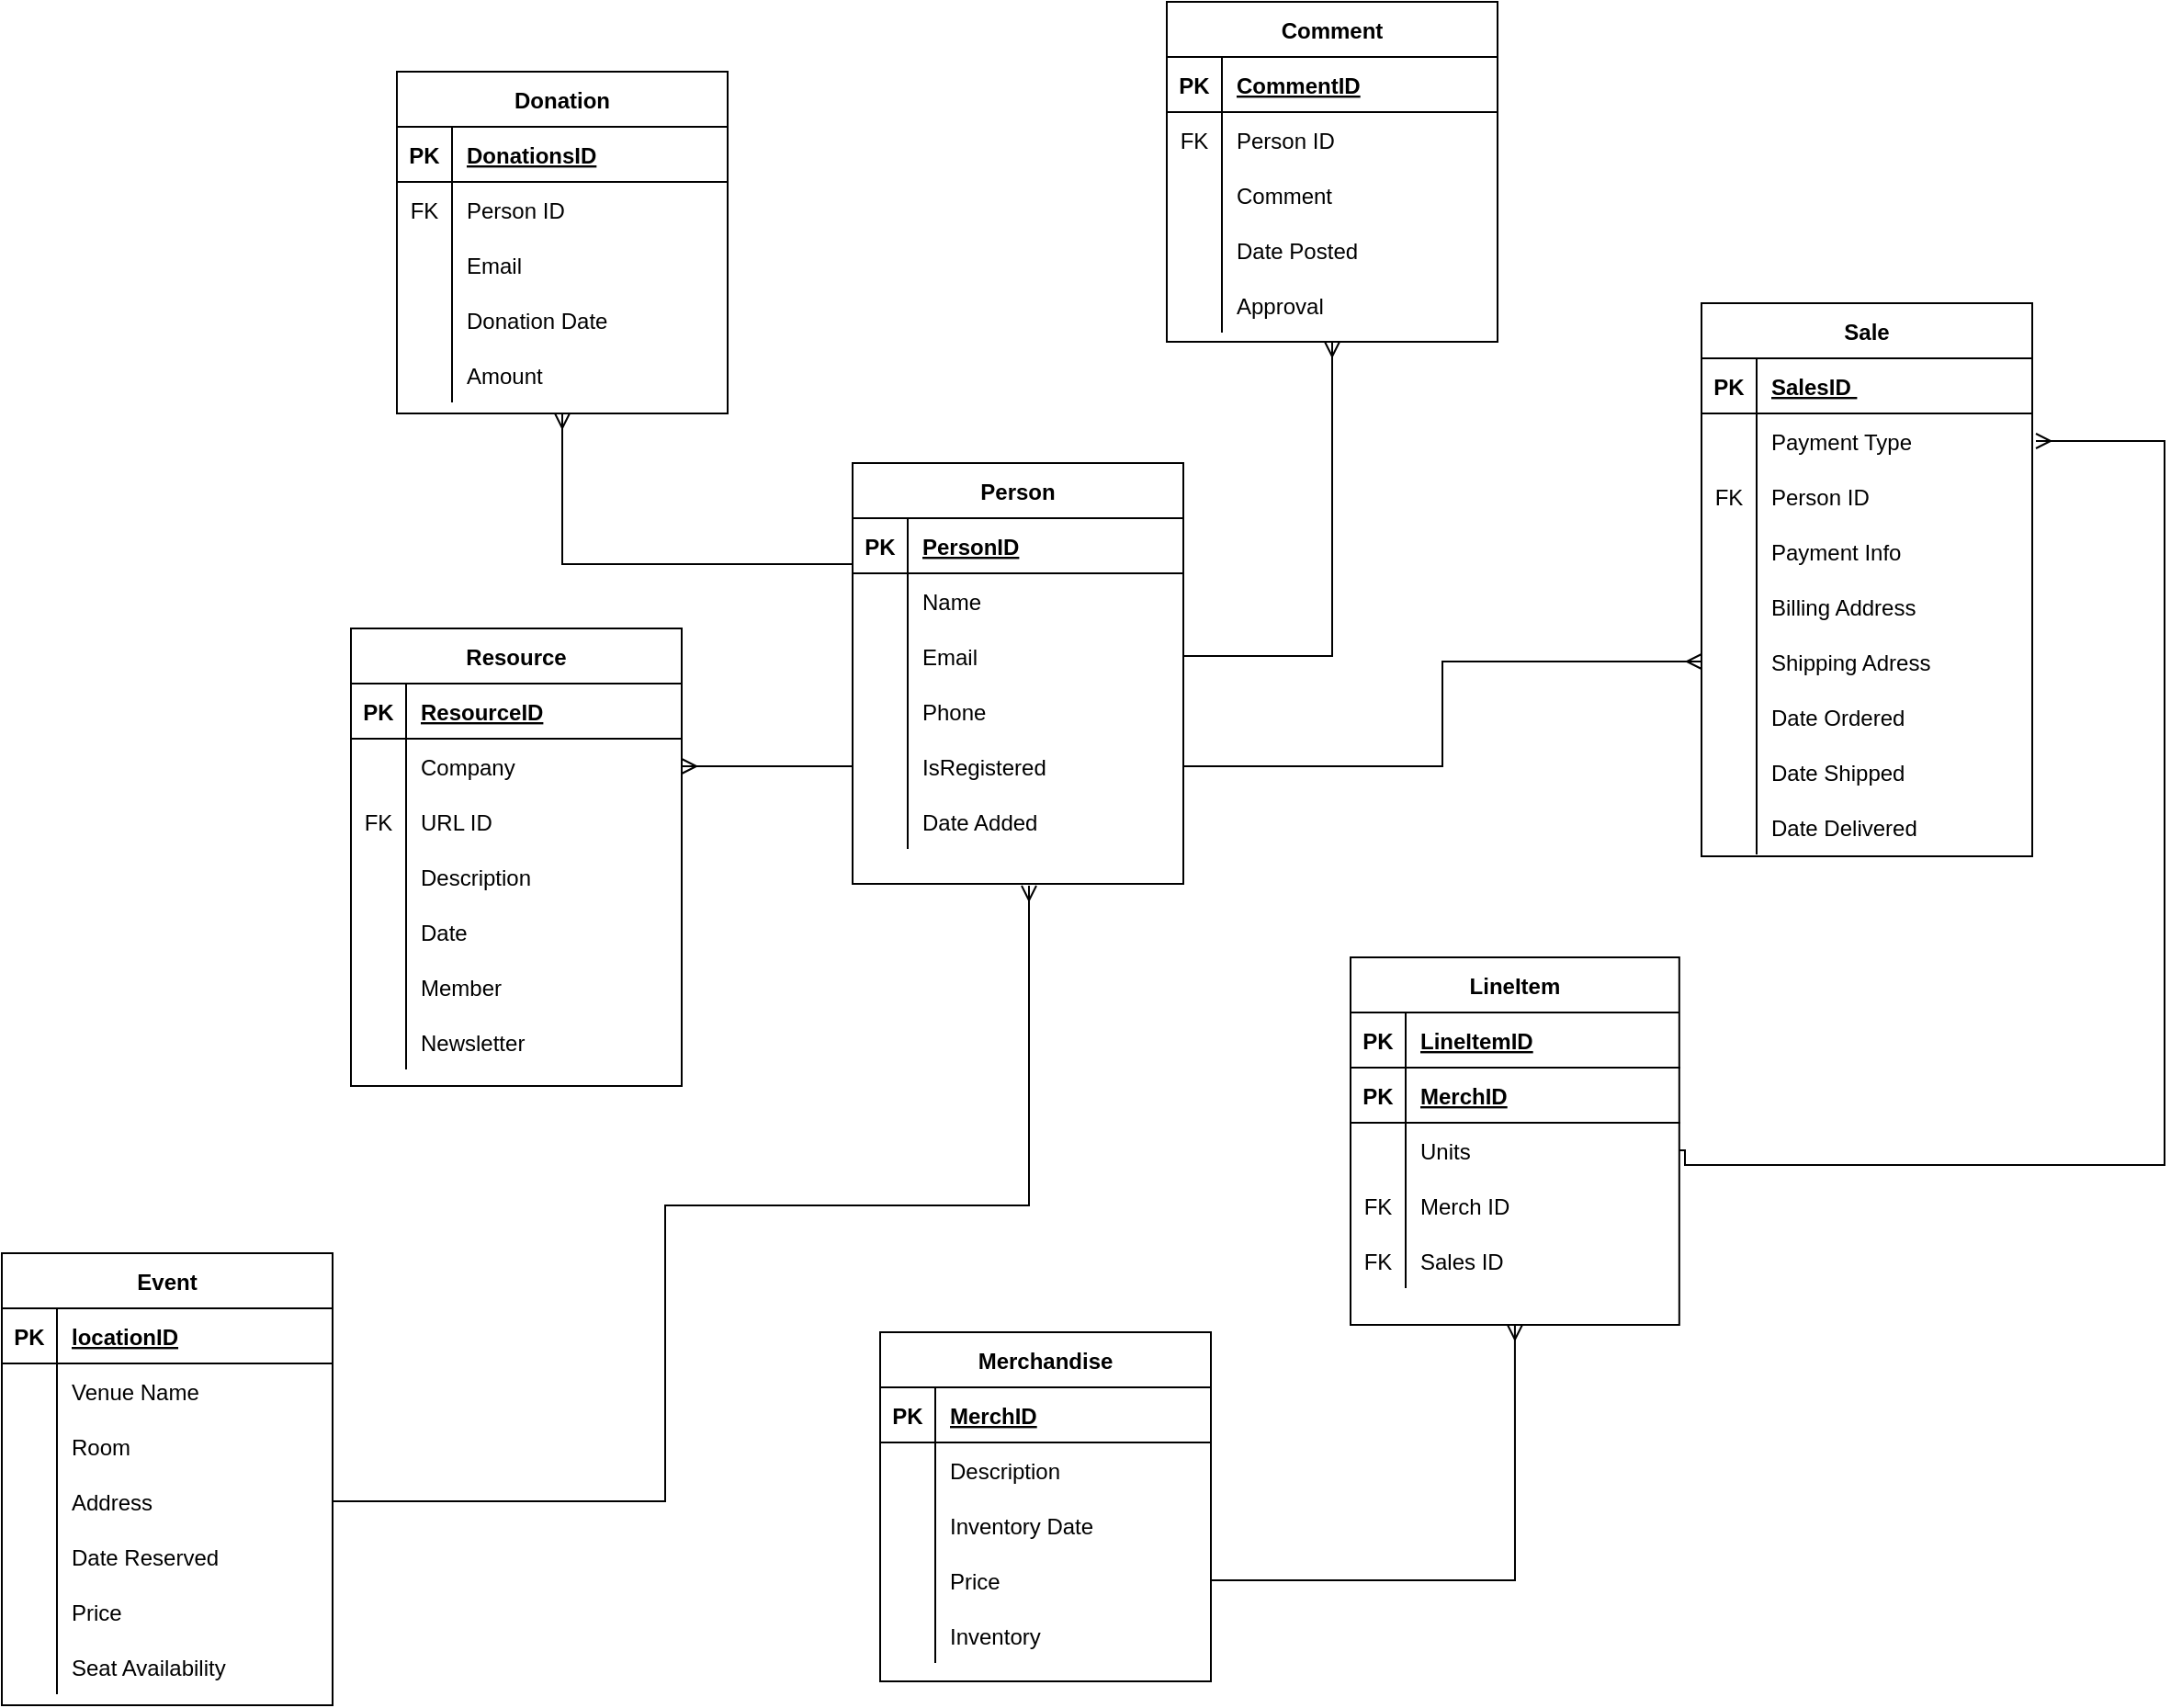 <mxfile version="16.6.4" type="github">
  <diagram id="MlOlY-KOnbfKQ18r0qZl" name="Page-1">
    <mxGraphModel dx="1310" dy="895" grid="0" gridSize="10" guides="1" tooltips="1" connect="1" arrows="1" fold="1" page="1" pageScale="1" pageWidth="1800" pageHeight="1200" math="0" shadow="0">
      <root>
        <mxCell id="0" />
        <mxCell id="1" parent="0" />
        <mxCell id="PDhFYu_shu-uSqJBJLcV-22" value="Sale" style="shape=table;startSize=30;container=1;collapsible=1;childLayout=tableLayout;fixedRows=1;rowLines=0;fontStyle=1;align=center;resizeLast=1;strokeWidth=1;" parent="1" vertex="1">
          <mxGeometry x="1280" y="311" width="180" height="301" as="geometry" />
        </mxCell>
        <mxCell id="PDhFYu_shu-uSqJBJLcV-23" value="" style="shape=tableRow;horizontal=0;startSize=0;swimlaneHead=0;swimlaneBody=0;fillColor=none;collapsible=0;dropTarget=0;points=[[0,0.5],[1,0.5]];portConstraint=eastwest;top=0;left=0;right=0;bottom=1;strokeWidth=1;" parent="PDhFYu_shu-uSqJBJLcV-22" vertex="1">
          <mxGeometry y="30" width="180" height="30" as="geometry" />
        </mxCell>
        <mxCell id="PDhFYu_shu-uSqJBJLcV-24" value="PK" style="shape=partialRectangle;connectable=0;fillColor=none;top=0;left=0;bottom=0;right=0;fontStyle=1;overflow=hidden;strokeWidth=1;" parent="PDhFYu_shu-uSqJBJLcV-23" vertex="1">
          <mxGeometry width="30" height="30" as="geometry">
            <mxRectangle width="30" height="30" as="alternateBounds" />
          </mxGeometry>
        </mxCell>
        <mxCell id="PDhFYu_shu-uSqJBJLcV-25" value="SalesID " style="shape=partialRectangle;connectable=0;fillColor=none;top=0;left=0;bottom=0;right=0;align=left;spacingLeft=6;fontStyle=5;overflow=hidden;strokeWidth=1;" parent="PDhFYu_shu-uSqJBJLcV-23" vertex="1">
          <mxGeometry x="30" width="150" height="30" as="geometry">
            <mxRectangle width="150" height="30" as="alternateBounds" />
          </mxGeometry>
        </mxCell>
        <mxCell id="yleJntPcmp8UD5VNS-tN-13" value="" style="shape=tableRow;horizontal=0;startSize=0;swimlaneHead=0;swimlaneBody=0;fillColor=none;collapsible=0;dropTarget=0;points=[[0,0.5],[1,0.5]];portConstraint=eastwest;top=0;left=0;right=0;bottom=0;strokeWidth=1;" parent="PDhFYu_shu-uSqJBJLcV-22" vertex="1">
          <mxGeometry y="60" width="180" height="30" as="geometry" />
        </mxCell>
        <mxCell id="yleJntPcmp8UD5VNS-tN-14" value="" style="shape=partialRectangle;connectable=0;fillColor=none;top=0;left=0;bottom=0;right=0;editable=1;overflow=hidden;strokeWidth=1;" parent="yleJntPcmp8UD5VNS-tN-13" vertex="1">
          <mxGeometry width="30" height="30" as="geometry">
            <mxRectangle width="30" height="30" as="alternateBounds" />
          </mxGeometry>
        </mxCell>
        <mxCell id="yleJntPcmp8UD5VNS-tN-15" value="Payment Type" style="shape=partialRectangle;connectable=0;fillColor=none;top=0;left=0;bottom=0;right=0;align=left;spacingLeft=6;overflow=hidden;strokeWidth=1;" parent="yleJntPcmp8UD5VNS-tN-13" vertex="1">
          <mxGeometry x="30" width="150" height="30" as="geometry">
            <mxRectangle width="150" height="30" as="alternateBounds" />
          </mxGeometry>
        </mxCell>
        <mxCell id="typ1362Llrjfji9QKkC3-10" value="" style="shape=tableRow;horizontal=0;startSize=0;swimlaneHead=0;swimlaneBody=0;fillColor=none;collapsible=0;dropTarget=0;points=[[0,0.5],[1,0.5]];portConstraint=eastwest;top=0;left=0;right=0;bottom=0;" vertex="1" parent="PDhFYu_shu-uSqJBJLcV-22">
          <mxGeometry y="90" width="180" height="30" as="geometry" />
        </mxCell>
        <mxCell id="typ1362Llrjfji9QKkC3-11" value="FK" style="shape=partialRectangle;connectable=0;fillColor=none;top=0;left=0;bottom=0;right=0;editable=1;overflow=hidden;" vertex="1" parent="typ1362Llrjfji9QKkC3-10">
          <mxGeometry width="30" height="30" as="geometry">
            <mxRectangle width="30" height="30" as="alternateBounds" />
          </mxGeometry>
        </mxCell>
        <mxCell id="typ1362Llrjfji9QKkC3-12" value="Person ID" style="shape=partialRectangle;connectable=0;fillColor=none;top=0;left=0;bottom=0;right=0;align=left;spacingLeft=6;overflow=hidden;" vertex="1" parent="typ1362Llrjfji9QKkC3-10">
          <mxGeometry x="30" width="150" height="30" as="geometry">
            <mxRectangle width="150" height="30" as="alternateBounds" />
          </mxGeometry>
        </mxCell>
        <mxCell id="yleJntPcmp8UD5VNS-tN-16" value="" style="shape=tableRow;horizontal=0;startSize=0;swimlaneHead=0;swimlaneBody=0;fillColor=none;collapsible=0;dropTarget=0;points=[[0,0.5],[1,0.5]];portConstraint=eastwest;top=0;left=0;right=0;bottom=0;strokeWidth=1;" parent="PDhFYu_shu-uSqJBJLcV-22" vertex="1">
          <mxGeometry y="120" width="180" height="30" as="geometry" />
        </mxCell>
        <mxCell id="yleJntPcmp8UD5VNS-tN-17" value="" style="shape=partialRectangle;connectable=0;fillColor=none;top=0;left=0;bottom=0;right=0;editable=1;overflow=hidden;strokeWidth=1;" parent="yleJntPcmp8UD5VNS-tN-16" vertex="1">
          <mxGeometry width="30" height="30" as="geometry">
            <mxRectangle width="30" height="30" as="alternateBounds" />
          </mxGeometry>
        </mxCell>
        <mxCell id="yleJntPcmp8UD5VNS-tN-18" value="Payment Info" style="shape=partialRectangle;connectable=0;fillColor=none;top=0;left=0;bottom=0;right=0;align=left;spacingLeft=6;overflow=hidden;strokeWidth=1;" parent="yleJntPcmp8UD5VNS-tN-16" vertex="1">
          <mxGeometry x="30" width="150" height="30" as="geometry">
            <mxRectangle width="150" height="30" as="alternateBounds" />
          </mxGeometry>
        </mxCell>
        <mxCell id="ChWdvVtQl4t2uL4N0yDR-72" value="" style="shape=tableRow;horizontal=0;startSize=0;swimlaneHead=0;swimlaneBody=0;fillColor=none;collapsible=0;dropTarget=0;points=[[0,0.5],[1,0.5]];portConstraint=eastwest;top=0;left=0;right=0;bottom=0;" parent="PDhFYu_shu-uSqJBJLcV-22" vertex="1">
          <mxGeometry y="150" width="180" height="30" as="geometry" />
        </mxCell>
        <mxCell id="ChWdvVtQl4t2uL4N0yDR-73" value="" style="shape=partialRectangle;connectable=0;fillColor=none;top=0;left=0;bottom=0;right=0;editable=1;overflow=hidden;" parent="ChWdvVtQl4t2uL4N0yDR-72" vertex="1">
          <mxGeometry width="30" height="30" as="geometry">
            <mxRectangle width="30" height="30" as="alternateBounds" />
          </mxGeometry>
        </mxCell>
        <mxCell id="ChWdvVtQl4t2uL4N0yDR-74" value="Billing Address" style="shape=partialRectangle;connectable=0;fillColor=none;top=0;left=0;bottom=0;right=0;align=left;spacingLeft=6;overflow=hidden;" parent="ChWdvVtQl4t2uL4N0yDR-72" vertex="1">
          <mxGeometry x="30" width="150" height="30" as="geometry">
            <mxRectangle width="150" height="30" as="alternateBounds" />
          </mxGeometry>
        </mxCell>
        <mxCell id="ChWdvVtQl4t2uL4N0yDR-56" value="" style="shape=tableRow;horizontal=0;startSize=0;swimlaneHead=0;swimlaneBody=0;fillColor=none;collapsible=0;dropTarget=0;points=[[0,0.5],[1,0.5]];portConstraint=eastwest;top=0;left=0;right=0;bottom=0;" parent="PDhFYu_shu-uSqJBJLcV-22" vertex="1">
          <mxGeometry y="180" width="180" height="30" as="geometry" />
        </mxCell>
        <mxCell id="ChWdvVtQl4t2uL4N0yDR-57" value="" style="shape=partialRectangle;connectable=0;fillColor=none;top=0;left=0;bottom=0;right=0;editable=1;overflow=hidden;" parent="ChWdvVtQl4t2uL4N0yDR-56" vertex="1">
          <mxGeometry width="30" height="30" as="geometry">
            <mxRectangle width="30" height="30" as="alternateBounds" />
          </mxGeometry>
        </mxCell>
        <mxCell id="ChWdvVtQl4t2uL4N0yDR-58" value="Shipping Adress" style="shape=partialRectangle;connectable=0;fillColor=none;top=0;left=0;bottom=0;right=0;align=left;spacingLeft=6;overflow=hidden;" parent="ChWdvVtQl4t2uL4N0yDR-56" vertex="1">
          <mxGeometry x="30" width="150" height="30" as="geometry">
            <mxRectangle width="150" height="30" as="alternateBounds" />
          </mxGeometry>
        </mxCell>
        <mxCell id="ChWdvVtQl4t2uL4N0yDR-60" value="" style="shape=tableRow;horizontal=0;startSize=0;swimlaneHead=0;swimlaneBody=0;fillColor=none;collapsible=0;dropTarget=0;points=[[0,0.5],[1,0.5]];portConstraint=eastwest;top=0;left=0;right=0;bottom=0;" parent="PDhFYu_shu-uSqJBJLcV-22" vertex="1">
          <mxGeometry y="210" width="180" height="30" as="geometry" />
        </mxCell>
        <mxCell id="ChWdvVtQl4t2uL4N0yDR-61" value="" style="shape=partialRectangle;connectable=0;fillColor=none;top=0;left=0;bottom=0;right=0;editable=1;overflow=hidden;" parent="ChWdvVtQl4t2uL4N0yDR-60" vertex="1">
          <mxGeometry width="30" height="30" as="geometry">
            <mxRectangle width="30" height="30" as="alternateBounds" />
          </mxGeometry>
        </mxCell>
        <mxCell id="ChWdvVtQl4t2uL4N0yDR-62" value="Date Ordered" style="shape=partialRectangle;connectable=0;fillColor=none;top=0;left=0;bottom=0;right=0;align=left;spacingLeft=6;overflow=hidden;" parent="ChWdvVtQl4t2uL4N0yDR-60" vertex="1">
          <mxGeometry x="30" width="150" height="30" as="geometry">
            <mxRectangle width="150" height="30" as="alternateBounds" />
          </mxGeometry>
        </mxCell>
        <mxCell id="ChWdvVtQl4t2uL4N0yDR-64" value="" style="shape=tableRow;horizontal=0;startSize=0;swimlaneHead=0;swimlaneBody=0;fillColor=none;collapsible=0;dropTarget=0;points=[[0,0.5],[1,0.5]];portConstraint=eastwest;top=0;left=0;right=0;bottom=0;" parent="PDhFYu_shu-uSqJBJLcV-22" vertex="1">
          <mxGeometry y="240" width="180" height="30" as="geometry" />
        </mxCell>
        <mxCell id="ChWdvVtQl4t2uL4N0yDR-65" value="" style="shape=partialRectangle;connectable=0;fillColor=none;top=0;left=0;bottom=0;right=0;editable=1;overflow=hidden;" parent="ChWdvVtQl4t2uL4N0yDR-64" vertex="1">
          <mxGeometry width="30" height="30" as="geometry">
            <mxRectangle width="30" height="30" as="alternateBounds" />
          </mxGeometry>
        </mxCell>
        <mxCell id="ChWdvVtQl4t2uL4N0yDR-66" value="Date Shipped" style="shape=partialRectangle;connectable=0;fillColor=none;top=0;left=0;bottom=0;right=0;align=left;spacingLeft=6;overflow=hidden;" parent="ChWdvVtQl4t2uL4N0yDR-64" vertex="1">
          <mxGeometry x="30" width="150" height="30" as="geometry">
            <mxRectangle width="150" height="30" as="alternateBounds" />
          </mxGeometry>
        </mxCell>
        <mxCell id="ChWdvVtQl4t2uL4N0yDR-68" value="" style="shape=tableRow;horizontal=0;startSize=0;swimlaneHead=0;swimlaneBody=0;fillColor=none;collapsible=0;dropTarget=0;points=[[0,0.5],[1,0.5]];portConstraint=eastwest;top=0;left=0;right=0;bottom=0;" parent="PDhFYu_shu-uSqJBJLcV-22" vertex="1">
          <mxGeometry y="270" width="180" height="30" as="geometry" />
        </mxCell>
        <mxCell id="ChWdvVtQl4t2uL4N0yDR-69" value="" style="shape=partialRectangle;connectable=0;fillColor=none;top=0;left=0;bottom=0;right=0;editable=1;overflow=hidden;" parent="ChWdvVtQl4t2uL4N0yDR-68" vertex="1">
          <mxGeometry width="30" height="30" as="geometry">
            <mxRectangle width="30" height="30" as="alternateBounds" />
          </mxGeometry>
        </mxCell>
        <mxCell id="ChWdvVtQl4t2uL4N0yDR-70" value="Date Delivered" style="shape=partialRectangle;connectable=0;fillColor=none;top=0;left=0;bottom=0;right=0;align=left;spacingLeft=6;overflow=hidden;" parent="ChWdvVtQl4t2uL4N0yDR-68" vertex="1">
          <mxGeometry x="30" width="150" height="30" as="geometry">
            <mxRectangle width="150" height="30" as="alternateBounds" />
          </mxGeometry>
        </mxCell>
        <mxCell id="PDhFYu_shu-uSqJBJLcV-35" value="Person" style="shape=table;startSize=30;container=1;collapsible=1;childLayout=tableLayout;fixedRows=1;rowLines=0;fontStyle=1;align=center;resizeLast=1;strokeWidth=1;" parent="1" vertex="1">
          <mxGeometry x="818" y="398" width="180" height="229" as="geometry" />
        </mxCell>
        <mxCell id="PDhFYu_shu-uSqJBJLcV-36" value="" style="shape=tableRow;horizontal=0;startSize=0;swimlaneHead=0;swimlaneBody=0;fillColor=none;collapsible=0;dropTarget=0;points=[[0,0.5],[1,0.5]];portConstraint=eastwest;top=0;left=0;right=0;bottom=1;strokeWidth=1;" parent="PDhFYu_shu-uSqJBJLcV-35" vertex="1">
          <mxGeometry y="30" width="180" height="30" as="geometry" />
        </mxCell>
        <mxCell id="PDhFYu_shu-uSqJBJLcV-37" value="PK" style="shape=partialRectangle;connectable=0;fillColor=none;top=0;left=0;bottom=0;right=0;fontStyle=1;overflow=hidden;strokeWidth=1;" parent="PDhFYu_shu-uSqJBJLcV-36" vertex="1">
          <mxGeometry width="30" height="30" as="geometry">
            <mxRectangle width="30" height="30" as="alternateBounds" />
          </mxGeometry>
        </mxCell>
        <mxCell id="PDhFYu_shu-uSqJBJLcV-38" value="PersonID" style="shape=partialRectangle;connectable=0;fillColor=none;top=0;left=0;bottom=0;right=0;align=left;spacingLeft=6;fontStyle=5;overflow=hidden;strokeWidth=1;" parent="PDhFYu_shu-uSqJBJLcV-36" vertex="1">
          <mxGeometry x="30" width="150" height="30" as="geometry">
            <mxRectangle width="150" height="30" as="alternateBounds" />
          </mxGeometry>
        </mxCell>
        <mxCell id="PDhFYu_shu-uSqJBJLcV-39" value="" style="shape=tableRow;horizontal=0;startSize=0;swimlaneHead=0;swimlaneBody=0;fillColor=none;collapsible=0;dropTarget=0;points=[[0,0.5],[1,0.5]];portConstraint=eastwest;top=0;left=0;right=0;bottom=0;strokeWidth=1;" parent="PDhFYu_shu-uSqJBJLcV-35" vertex="1">
          <mxGeometry y="60" width="180" height="30" as="geometry" />
        </mxCell>
        <mxCell id="PDhFYu_shu-uSqJBJLcV-40" value="" style="shape=partialRectangle;connectable=0;fillColor=none;top=0;left=0;bottom=0;right=0;editable=1;overflow=hidden;strokeWidth=1;" parent="PDhFYu_shu-uSqJBJLcV-39" vertex="1">
          <mxGeometry width="30" height="30" as="geometry">
            <mxRectangle width="30" height="30" as="alternateBounds" />
          </mxGeometry>
        </mxCell>
        <mxCell id="PDhFYu_shu-uSqJBJLcV-41" value="Name " style="shape=partialRectangle;connectable=0;fillColor=none;top=0;left=0;bottom=0;right=0;align=left;spacingLeft=6;overflow=hidden;strokeWidth=1;" parent="PDhFYu_shu-uSqJBJLcV-39" vertex="1">
          <mxGeometry x="30" width="150" height="30" as="geometry">
            <mxRectangle width="150" height="30" as="alternateBounds" />
          </mxGeometry>
        </mxCell>
        <mxCell id="PDhFYu_shu-uSqJBJLcV-42" value="" style="shape=tableRow;horizontal=0;startSize=0;swimlaneHead=0;swimlaneBody=0;fillColor=none;collapsible=0;dropTarget=0;points=[[0,0.5],[1,0.5]];portConstraint=eastwest;top=0;left=0;right=0;bottom=0;strokeWidth=1;" parent="PDhFYu_shu-uSqJBJLcV-35" vertex="1">
          <mxGeometry y="90" width="180" height="30" as="geometry" />
        </mxCell>
        <mxCell id="PDhFYu_shu-uSqJBJLcV-43" value="" style="shape=partialRectangle;connectable=0;fillColor=none;top=0;left=0;bottom=0;right=0;editable=1;overflow=hidden;strokeWidth=1;" parent="PDhFYu_shu-uSqJBJLcV-42" vertex="1">
          <mxGeometry width="30" height="30" as="geometry">
            <mxRectangle width="30" height="30" as="alternateBounds" />
          </mxGeometry>
        </mxCell>
        <mxCell id="PDhFYu_shu-uSqJBJLcV-44" value="Email" style="shape=partialRectangle;connectable=0;fillColor=none;top=0;left=0;bottom=0;right=0;align=left;spacingLeft=6;overflow=hidden;strokeWidth=1;" parent="PDhFYu_shu-uSqJBJLcV-42" vertex="1">
          <mxGeometry x="30" width="150" height="30" as="geometry">
            <mxRectangle width="150" height="30" as="alternateBounds" />
          </mxGeometry>
        </mxCell>
        <mxCell id="PDhFYu_shu-uSqJBJLcV-45" value="" style="shape=tableRow;horizontal=0;startSize=0;swimlaneHead=0;swimlaneBody=0;fillColor=none;collapsible=0;dropTarget=0;points=[[0,0.5],[1,0.5]];portConstraint=eastwest;top=0;left=0;right=0;bottom=0;strokeWidth=1;" parent="PDhFYu_shu-uSqJBJLcV-35" vertex="1">
          <mxGeometry y="120" width="180" height="30" as="geometry" />
        </mxCell>
        <mxCell id="PDhFYu_shu-uSqJBJLcV-46" value="" style="shape=partialRectangle;connectable=0;fillColor=none;top=0;left=0;bottom=0;right=0;editable=1;overflow=hidden;strokeWidth=1;" parent="PDhFYu_shu-uSqJBJLcV-45" vertex="1">
          <mxGeometry width="30" height="30" as="geometry">
            <mxRectangle width="30" height="30" as="alternateBounds" />
          </mxGeometry>
        </mxCell>
        <mxCell id="PDhFYu_shu-uSqJBJLcV-47" value="Phone " style="shape=partialRectangle;connectable=0;fillColor=none;top=0;left=0;bottom=0;right=0;align=left;spacingLeft=6;overflow=hidden;strokeWidth=1;" parent="PDhFYu_shu-uSqJBJLcV-45" vertex="1">
          <mxGeometry x="30" width="150" height="30" as="geometry">
            <mxRectangle width="150" height="30" as="alternateBounds" />
          </mxGeometry>
        </mxCell>
        <mxCell id="typ1362Llrjfji9QKkC3-26" value="" style="shape=tableRow;horizontal=0;startSize=0;swimlaneHead=0;swimlaneBody=0;fillColor=none;collapsible=0;dropTarget=0;points=[[0,0.5],[1,0.5]];portConstraint=eastwest;top=0;left=0;right=0;bottom=0;" vertex="1" parent="PDhFYu_shu-uSqJBJLcV-35">
          <mxGeometry y="150" width="180" height="30" as="geometry" />
        </mxCell>
        <mxCell id="typ1362Llrjfji9QKkC3-27" value="" style="shape=partialRectangle;connectable=0;fillColor=none;top=0;left=0;bottom=0;right=0;editable=1;overflow=hidden;" vertex="1" parent="typ1362Llrjfji9QKkC3-26">
          <mxGeometry width="30" height="30" as="geometry">
            <mxRectangle width="30" height="30" as="alternateBounds" />
          </mxGeometry>
        </mxCell>
        <mxCell id="typ1362Llrjfji9QKkC3-28" value="IsRegistered" style="shape=partialRectangle;connectable=0;fillColor=none;top=0;left=0;bottom=0;right=0;align=left;spacingLeft=6;overflow=hidden;" vertex="1" parent="typ1362Llrjfji9QKkC3-26">
          <mxGeometry x="30" width="150" height="30" as="geometry">
            <mxRectangle width="150" height="30" as="alternateBounds" />
          </mxGeometry>
        </mxCell>
        <mxCell id="ChWdvVtQl4t2uL4N0yDR-39" value="" style="shape=tableRow;horizontal=0;startSize=0;swimlaneHead=0;swimlaneBody=0;fillColor=none;collapsible=0;dropTarget=0;points=[[0,0.5],[1,0.5]];portConstraint=eastwest;top=0;left=0;right=0;bottom=0;" parent="PDhFYu_shu-uSqJBJLcV-35" vertex="1">
          <mxGeometry y="180" width="180" height="30" as="geometry" />
        </mxCell>
        <mxCell id="ChWdvVtQl4t2uL4N0yDR-40" value="" style="shape=partialRectangle;connectable=0;fillColor=none;top=0;left=0;bottom=0;right=0;editable=1;overflow=hidden;" parent="ChWdvVtQl4t2uL4N0yDR-39" vertex="1">
          <mxGeometry width="30" height="30" as="geometry">
            <mxRectangle width="30" height="30" as="alternateBounds" />
          </mxGeometry>
        </mxCell>
        <mxCell id="ChWdvVtQl4t2uL4N0yDR-41" value="Date Added" style="shape=partialRectangle;connectable=0;fillColor=none;top=0;left=0;bottom=0;right=0;align=left;spacingLeft=6;overflow=hidden;" parent="ChWdvVtQl4t2uL4N0yDR-39" vertex="1">
          <mxGeometry x="30" width="150" height="30" as="geometry">
            <mxRectangle width="150" height="30" as="alternateBounds" />
          </mxGeometry>
        </mxCell>
        <mxCell id="PDhFYu_shu-uSqJBJLcV-48" value="Donation" style="shape=table;startSize=30;container=1;collapsible=1;childLayout=tableLayout;fixedRows=1;rowLines=0;fontStyle=1;align=center;resizeLast=1;strokeWidth=1;" parent="1" vertex="1">
          <mxGeometry x="570" y="185" width="180" height="186" as="geometry" />
        </mxCell>
        <mxCell id="PDhFYu_shu-uSqJBJLcV-49" value="" style="shape=tableRow;horizontal=0;startSize=0;swimlaneHead=0;swimlaneBody=0;fillColor=none;collapsible=0;dropTarget=0;points=[[0,0.5],[1,0.5]];portConstraint=eastwest;top=0;left=0;right=0;bottom=1;strokeWidth=1;" parent="PDhFYu_shu-uSqJBJLcV-48" vertex="1">
          <mxGeometry y="30" width="180" height="30" as="geometry" />
        </mxCell>
        <mxCell id="PDhFYu_shu-uSqJBJLcV-50" value="PK" style="shape=partialRectangle;connectable=0;fillColor=none;top=0;left=0;bottom=0;right=0;fontStyle=1;overflow=hidden;strokeWidth=1;" parent="PDhFYu_shu-uSqJBJLcV-49" vertex="1">
          <mxGeometry width="30" height="30" as="geometry">
            <mxRectangle width="30" height="30" as="alternateBounds" />
          </mxGeometry>
        </mxCell>
        <mxCell id="PDhFYu_shu-uSqJBJLcV-51" value="DonationsID" style="shape=partialRectangle;connectable=0;fillColor=none;top=0;left=0;bottom=0;right=0;align=left;spacingLeft=6;fontStyle=5;overflow=hidden;strokeWidth=1;" parent="PDhFYu_shu-uSqJBJLcV-49" vertex="1">
          <mxGeometry x="30" width="150" height="30" as="geometry">
            <mxRectangle width="150" height="30" as="alternateBounds" />
          </mxGeometry>
        </mxCell>
        <mxCell id="PDhFYu_shu-uSqJBJLcV-52" value="" style="shape=tableRow;horizontal=0;startSize=0;swimlaneHead=0;swimlaneBody=0;fillColor=none;collapsible=0;dropTarget=0;points=[[0,0.5],[1,0.5]];portConstraint=eastwest;top=0;left=0;right=0;bottom=0;strokeWidth=1;" parent="PDhFYu_shu-uSqJBJLcV-48" vertex="1">
          <mxGeometry y="60" width="180" height="30" as="geometry" />
        </mxCell>
        <mxCell id="PDhFYu_shu-uSqJBJLcV-53" value="FK" style="shape=partialRectangle;connectable=0;fillColor=none;top=0;left=0;bottom=0;right=0;editable=1;overflow=hidden;strokeWidth=1;" parent="PDhFYu_shu-uSqJBJLcV-52" vertex="1">
          <mxGeometry width="30" height="30" as="geometry">
            <mxRectangle width="30" height="30" as="alternateBounds" />
          </mxGeometry>
        </mxCell>
        <mxCell id="PDhFYu_shu-uSqJBJLcV-54" value="Person ID" style="shape=partialRectangle;connectable=0;fillColor=none;top=0;left=0;bottom=0;right=0;align=left;spacingLeft=6;overflow=hidden;strokeWidth=1;" parent="PDhFYu_shu-uSqJBJLcV-52" vertex="1">
          <mxGeometry x="30" width="150" height="30" as="geometry">
            <mxRectangle width="150" height="30" as="alternateBounds" />
          </mxGeometry>
        </mxCell>
        <mxCell id="PDhFYu_shu-uSqJBJLcV-55" value="" style="shape=tableRow;horizontal=0;startSize=0;swimlaneHead=0;swimlaneBody=0;fillColor=none;collapsible=0;dropTarget=0;points=[[0,0.5],[1,0.5]];portConstraint=eastwest;top=0;left=0;right=0;bottom=0;strokeWidth=1;" parent="PDhFYu_shu-uSqJBJLcV-48" vertex="1">
          <mxGeometry y="90" width="180" height="30" as="geometry" />
        </mxCell>
        <mxCell id="PDhFYu_shu-uSqJBJLcV-56" value="" style="shape=partialRectangle;connectable=0;fillColor=none;top=0;left=0;bottom=0;right=0;editable=1;overflow=hidden;strokeWidth=1;" parent="PDhFYu_shu-uSqJBJLcV-55" vertex="1">
          <mxGeometry width="30" height="30" as="geometry">
            <mxRectangle width="30" height="30" as="alternateBounds" />
          </mxGeometry>
        </mxCell>
        <mxCell id="PDhFYu_shu-uSqJBJLcV-57" value="Email " style="shape=partialRectangle;connectable=0;fillColor=none;top=0;left=0;bottom=0;right=0;align=left;spacingLeft=6;overflow=hidden;strokeWidth=1;" parent="PDhFYu_shu-uSqJBJLcV-55" vertex="1">
          <mxGeometry x="30" width="150" height="30" as="geometry">
            <mxRectangle width="150" height="30" as="alternateBounds" />
          </mxGeometry>
        </mxCell>
        <mxCell id="PDhFYu_shu-uSqJBJLcV-58" value="" style="shape=tableRow;horizontal=0;startSize=0;swimlaneHead=0;swimlaneBody=0;fillColor=none;collapsible=0;dropTarget=0;points=[[0,0.5],[1,0.5]];portConstraint=eastwest;top=0;left=0;right=0;bottom=0;strokeWidth=1;" parent="PDhFYu_shu-uSqJBJLcV-48" vertex="1">
          <mxGeometry y="120" width="180" height="30" as="geometry" />
        </mxCell>
        <mxCell id="PDhFYu_shu-uSqJBJLcV-59" value="" style="shape=partialRectangle;connectable=0;fillColor=none;top=0;left=0;bottom=0;right=0;editable=1;overflow=hidden;strokeWidth=1;" parent="PDhFYu_shu-uSqJBJLcV-58" vertex="1">
          <mxGeometry width="30" height="30" as="geometry">
            <mxRectangle width="30" height="30" as="alternateBounds" />
          </mxGeometry>
        </mxCell>
        <mxCell id="PDhFYu_shu-uSqJBJLcV-60" value="Donation Date " style="shape=partialRectangle;connectable=0;fillColor=none;top=0;left=0;bottom=0;right=0;align=left;spacingLeft=6;overflow=hidden;strokeWidth=1;" parent="PDhFYu_shu-uSqJBJLcV-58" vertex="1">
          <mxGeometry x="30" width="150" height="30" as="geometry">
            <mxRectangle width="150" height="30" as="alternateBounds" />
          </mxGeometry>
        </mxCell>
        <mxCell id="ChWdvVtQl4t2uL4N0yDR-35" value="" style="shape=tableRow;horizontal=0;startSize=0;swimlaneHead=0;swimlaneBody=0;fillColor=none;collapsible=0;dropTarget=0;points=[[0,0.5],[1,0.5]];portConstraint=eastwest;top=0;left=0;right=0;bottom=0;" parent="PDhFYu_shu-uSqJBJLcV-48" vertex="1">
          <mxGeometry y="150" width="180" height="30" as="geometry" />
        </mxCell>
        <mxCell id="ChWdvVtQl4t2uL4N0yDR-36" value="" style="shape=partialRectangle;connectable=0;fillColor=none;top=0;left=0;bottom=0;right=0;editable=1;overflow=hidden;" parent="ChWdvVtQl4t2uL4N0yDR-35" vertex="1">
          <mxGeometry width="30" height="30" as="geometry">
            <mxRectangle width="30" height="30" as="alternateBounds" />
          </mxGeometry>
        </mxCell>
        <mxCell id="ChWdvVtQl4t2uL4N0yDR-37" value="Amount" style="shape=partialRectangle;connectable=0;fillColor=none;top=0;left=0;bottom=0;right=0;align=left;spacingLeft=6;overflow=hidden;" parent="ChWdvVtQl4t2uL4N0yDR-35" vertex="1">
          <mxGeometry x="30" width="150" height="30" as="geometry">
            <mxRectangle width="150" height="30" as="alternateBounds" />
          </mxGeometry>
        </mxCell>
        <mxCell id="PDhFYu_shu-uSqJBJLcV-74" value="Comment" style="shape=table;startSize=30;container=1;collapsible=1;childLayout=tableLayout;fixedRows=1;rowLines=0;fontStyle=1;align=center;resizeLast=1;strokeWidth=1;" parent="1" vertex="1">
          <mxGeometry x="989" y="147" width="180" height="185" as="geometry" />
        </mxCell>
        <mxCell id="PDhFYu_shu-uSqJBJLcV-75" value="" style="shape=tableRow;horizontal=0;startSize=0;swimlaneHead=0;swimlaneBody=0;fillColor=none;collapsible=0;dropTarget=0;points=[[0,0.5],[1,0.5]];portConstraint=eastwest;top=0;left=0;right=0;bottom=1;strokeWidth=1;" parent="PDhFYu_shu-uSqJBJLcV-74" vertex="1">
          <mxGeometry y="30" width="180" height="30" as="geometry" />
        </mxCell>
        <mxCell id="PDhFYu_shu-uSqJBJLcV-76" value="PK" style="shape=partialRectangle;connectable=0;fillColor=none;top=0;left=0;bottom=0;right=0;fontStyle=1;overflow=hidden;strokeWidth=1;" parent="PDhFYu_shu-uSqJBJLcV-75" vertex="1">
          <mxGeometry width="30" height="30" as="geometry">
            <mxRectangle width="30" height="30" as="alternateBounds" />
          </mxGeometry>
        </mxCell>
        <mxCell id="PDhFYu_shu-uSqJBJLcV-77" value="CommentID" style="shape=partialRectangle;connectable=0;fillColor=none;top=0;left=0;bottom=0;right=0;align=left;spacingLeft=6;fontStyle=5;overflow=hidden;strokeWidth=1;" parent="PDhFYu_shu-uSqJBJLcV-75" vertex="1">
          <mxGeometry x="30" width="150" height="30" as="geometry">
            <mxRectangle width="150" height="30" as="alternateBounds" />
          </mxGeometry>
        </mxCell>
        <mxCell id="PDhFYu_shu-uSqJBJLcV-78" value="" style="shape=tableRow;horizontal=0;startSize=0;swimlaneHead=0;swimlaneBody=0;fillColor=none;collapsible=0;dropTarget=0;points=[[0,0.5],[1,0.5]];portConstraint=eastwest;top=0;left=0;right=0;bottom=0;strokeWidth=1;" parent="PDhFYu_shu-uSqJBJLcV-74" vertex="1">
          <mxGeometry y="60" width="180" height="30" as="geometry" />
        </mxCell>
        <mxCell id="PDhFYu_shu-uSqJBJLcV-79" value="FK" style="shape=partialRectangle;connectable=0;fillColor=none;top=0;left=0;bottom=0;right=0;editable=1;overflow=hidden;strokeWidth=1;" parent="PDhFYu_shu-uSqJBJLcV-78" vertex="1">
          <mxGeometry width="30" height="30" as="geometry">
            <mxRectangle width="30" height="30" as="alternateBounds" />
          </mxGeometry>
        </mxCell>
        <mxCell id="PDhFYu_shu-uSqJBJLcV-80" value="Person ID" style="shape=partialRectangle;connectable=0;fillColor=none;top=0;left=0;bottom=0;right=0;align=left;spacingLeft=6;overflow=hidden;strokeWidth=1;" parent="PDhFYu_shu-uSqJBJLcV-78" vertex="1">
          <mxGeometry x="30" width="150" height="30" as="geometry">
            <mxRectangle width="150" height="30" as="alternateBounds" />
          </mxGeometry>
        </mxCell>
        <mxCell id="PDhFYu_shu-uSqJBJLcV-81" value="" style="shape=tableRow;horizontal=0;startSize=0;swimlaneHead=0;swimlaneBody=0;fillColor=none;collapsible=0;dropTarget=0;points=[[0,0.5],[1,0.5]];portConstraint=eastwest;top=0;left=0;right=0;bottom=0;strokeWidth=1;" parent="PDhFYu_shu-uSqJBJLcV-74" vertex="1">
          <mxGeometry y="90" width="180" height="30" as="geometry" />
        </mxCell>
        <mxCell id="PDhFYu_shu-uSqJBJLcV-82" value="" style="shape=partialRectangle;connectable=0;fillColor=none;top=0;left=0;bottom=0;right=0;editable=1;overflow=hidden;strokeWidth=1;" parent="PDhFYu_shu-uSqJBJLcV-81" vertex="1">
          <mxGeometry width="30" height="30" as="geometry">
            <mxRectangle width="30" height="30" as="alternateBounds" />
          </mxGeometry>
        </mxCell>
        <mxCell id="PDhFYu_shu-uSqJBJLcV-83" value="Comment" style="shape=partialRectangle;connectable=0;fillColor=none;top=0;left=0;bottom=0;right=0;align=left;spacingLeft=6;overflow=hidden;strokeWidth=1;" parent="PDhFYu_shu-uSqJBJLcV-81" vertex="1">
          <mxGeometry x="30" width="150" height="30" as="geometry">
            <mxRectangle width="150" height="30" as="alternateBounds" />
          </mxGeometry>
        </mxCell>
        <mxCell id="PDhFYu_shu-uSqJBJLcV-84" value="" style="shape=tableRow;horizontal=0;startSize=0;swimlaneHead=0;swimlaneBody=0;fillColor=none;collapsible=0;dropTarget=0;points=[[0,0.5],[1,0.5]];portConstraint=eastwest;top=0;left=0;right=0;bottom=0;strokeWidth=1;" parent="PDhFYu_shu-uSqJBJLcV-74" vertex="1">
          <mxGeometry y="120" width="180" height="30" as="geometry" />
        </mxCell>
        <mxCell id="PDhFYu_shu-uSqJBJLcV-85" value="" style="shape=partialRectangle;connectable=0;fillColor=none;top=0;left=0;bottom=0;right=0;editable=1;overflow=hidden;strokeWidth=1;" parent="PDhFYu_shu-uSqJBJLcV-84" vertex="1">
          <mxGeometry width="30" height="30" as="geometry">
            <mxRectangle width="30" height="30" as="alternateBounds" />
          </mxGeometry>
        </mxCell>
        <mxCell id="PDhFYu_shu-uSqJBJLcV-86" value="Date Posted" style="shape=partialRectangle;connectable=0;fillColor=none;top=0;left=0;bottom=0;right=0;align=left;spacingLeft=6;overflow=hidden;strokeWidth=1;" parent="PDhFYu_shu-uSqJBJLcV-84" vertex="1">
          <mxGeometry x="30" width="150" height="30" as="geometry">
            <mxRectangle width="150" height="30" as="alternateBounds" />
          </mxGeometry>
        </mxCell>
        <mxCell id="ChWdvVtQl4t2uL4N0yDR-43" value="" style="shape=tableRow;horizontal=0;startSize=0;swimlaneHead=0;swimlaneBody=0;fillColor=none;collapsible=0;dropTarget=0;points=[[0,0.5],[1,0.5]];portConstraint=eastwest;top=0;left=0;right=0;bottom=0;" parent="PDhFYu_shu-uSqJBJLcV-74" vertex="1">
          <mxGeometry y="150" width="180" height="30" as="geometry" />
        </mxCell>
        <mxCell id="ChWdvVtQl4t2uL4N0yDR-44" value="" style="shape=partialRectangle;connectable=0;fillColor=none;top=0;left=0;bottom=0;right=0;editable=1;overflow=hidden;" parent="ChWdvVtQl4t2uL4N0yDR-43" vertex="1">
          <mxGeometry width="30" height="30" as="geometry">
            <mxRectangle width="30" height="30" as="alternateBounds" />
          </mxGeometry>
        </mxCell>
        <mxCell id="ChWdvVtQl4t2uL4N0yDR-45" value="Approval" style="shape=partialRectangle;connectable=0;fillColor=none;top=0;left=0;bottom=0;right=0;align=left;spacingLeft=6;overflow=hidden;" parent="ChWdvVtQl4t2uL4N0yDR-43" vertex="1">
          <mxGeometry x="30" width="150" height="30" as="geometry">
            <mxRectangle width="150" height="30" as="alternateBounds" />
          </mxGeometry>
        </mxCell>
        <mxCell id="PDhFYu_shu-uSqJBJLcV-87" value="Resource" style="shape=table;startSize=30;container=1;collapsible=1;childLayout=tableLayout;fixedRows=1;rowLines=0;fontStyle=1;align=center;resizeLast=1;strokeWidth=1;" parent="1" vertex="1">
          <mxGeometry x="545" y="488" width="180" height="249" as="geometry" />
        </mxCell>
        <mxCell id="PDhFYu_shu-uSqJBJLcV-88" value="" style="shape=tableRow;horizontal=0;startSize=0;swimlaneHead=0;swimlaneBody=0;fillColor=none;collapsible=0;dropTarget=0;points=[[0,0.5],[1,0.5]];portConstraint=eastwest;top=0;left=0;right=0;bottom=1;strokeWidth=1;" parent="PDhFYu_shu-uSqJBJLcV-87" vertex="1">
          <mxGeometry y="30" width="180" height="30" as="geometry" />
        </mxCell>
        <mxCell id="PDhFYu_shu-uSqJBJLcV-89" value="PK" style="shape=partialRectangle;connectable=0;fillColor=none;top=0;left=0;bottom=0;right=0;fontStyle=1;overflow=hidden;strokeWidth=1;" parent="PDhFYu_shu-uSqJBJLcV-88" vertex="1">
          <mxGeometry width="30" height="30" as="geometry">
            <mxRectangle width="30" height="30" as="alternateBounds" />
          </mxGeometry>
        </mxCell>
        <mxCell id="PDhFYu_shu-uSqJBJLcV-90" value="ResourceID" style="shape=partialRectangle;connectable=0;fillColor=none;top=0;left=0;bottom=0;right=0;align=left;spacingLeft=6;fontStyle=5;overflow=hidden;strokeWidth=1;" parent="PDhFYu_shu-uSqJBJLcV-88" vertex="1">
          <mxGeometry x="30" width="150" height="30" as="geometry">
            <mxRectangle width="150" height="30" as="alternateBounds" />
          </mxGeometry>
        </mxCell>
        <mxCell id="PDhFYu_shu-uSqJBJLcV-91" value="" style="shape=tableRow;horizontal=0;startSize=0;swimlaneHead=0;swimlaneBody=0;fillColor=none;collapsible=0;dropTarget=0;points=[[0,0.5],[1,0.5]];portConstraint=eastwest;top=0;left=0;right=0;bottom=0;strokeWidth=1;" parent="PDhFYu_shu-uSqJBJLcV-87" vertex="1">
          <mxGeometry y="60" width="180" height="30" as="geometry" />
        </mxCell>
        <mxCell id="PDhFYu_shu-uSqJBJLcV-92" value="" style="shape=partialRectangle;connectable=0;fillColor=none;top=0;left=0;bottom=0;right=0;editable=1;overflow=hidden;strokeWidth=1;" parent="PDhFYu_shu-uSqJBJLcV-91" vertex="1">
          <mxGeometry width="30" height="30" as="geometry">
            <mxRectangle width="30" height="30" as="alternateBounds" />
          </mxGeometry>
        </mxCell>
        <mxCell id="PDhFYu_shu-uSqJBJLcV-93" value="Company" style="shape=partialRectangle;connectable=0;fillColor=none;top=0;left=0;bottom=0;right=0;align=left;spacingLeft=6;overflow=hidden;strokeWidth=1;" parent="PDhFYu_shu-uSqJBJLcV-91" vertex="1">
          <mxGeometry x="30" width="150" height="30" as="geometry">
            <mxRectangle width="150" height="30" as="alternateBounds" />
          </mxGeometry>
        </mxCell>
        <mxCell id="PDhFYu_shu-uSqJBJLcV-94" value="" style="shape=tableRow;horizontal=0;startSize=0;swimlaneHead=0;swimlaneBody=0;fillColor=none;collapsible=0;dropTarget=0;points=[[0,0.5],[1,0.5]];portConstraint=eastwest;top=0;left=0;right=0;bottom=0;strokeWidth=1;" parent="PDhFYu_shu-uSqJBJLcV-87" vertex="1">
          <mxGeometry y="90" width="180" height="30" as="geometry" />
        </mxCell>
        <mxCell id="PDhFYu_shu-uSqJBJLcV-95" value="FK" style="shape=partialRectangle;connectable=0;fillColor=none;top=0;left=0;bottom=0;right=0;editable=1;overflow=hidden;strokeWidth=1;" parent="PDhFYu_shu-uSqJBJLcV-94" vertex="1">
          <mxGeometry width="30" height="30" as="geometry">
            <mxRectangle width="30" height="30" as="alternateBounds" />
          </mxGeometry>
        </mxCell>
        <mxCell id="PDhFYu_shu-uSqJBJLcV-96" value="URL ID" style="shape=partialRectangle;connectable=0;fillColor=none;top=0;left=0;bottom=0;right=0;align=left;spacingLeft=6;overflow=hidden;strokeWidth=1;" parent="PDhFYu_shu-uSqJBJLcV-94" vertex="1">
          <mxGeometry x="30" width="150" height="30" as="geometry">
            <mxRectangle width="150" height="30" as="alternateBounds" />
          </mxGeometry>
        </mxCell>
        <mxCell id="PDhFYu_shu-uSqJBJLcV-97" value="" style="shape=tableRow;horizontal=0;startSize=0;swimlaneHead=0;swimlaneBody=0;fillColor=none;collapsible=0;dropTarget=0;points=[[0,0.5],[1,0.5]];portConstraint=eastwest;top=0;left=0;right=0;bottom=0;strokeWidth=1;" parent="PDhFYu_shu-uSqJBJLcV-87" vertex="1">
          <mxGeometry y="120" width="180" height="30" as="geometry" />
        </mxCell>
        <mxCell id="PDhFYu_shu-uSqJBJLcV-98" value="" style="shape=partialRectangle;connectable=0;fillColor=none;top=0;left=0;bottom=0;right=0;editable=1;overflow=hidden;strokeWidth=1;" parent="PDhFYu_shu-uSqJBJLcV-97" vertex="1">
          <mxGeometry width="30" height="30" as="geometry">
            <mxRectangle width="30" height="30" as="alternateBounds" />
          </mxGeometry>
        </mxCell>
        <mxCell id="PDhFYu_shu-uSqJBJLcV-99" value="Description" style="shape=partialRectangle;connectable=0;fillColor=none;top=0;left=0;bottom=0;right=0;align=left;spacingLeft=6;overflow=hidden;strokeWidth=1;" parent="PDhFYu_shu-uSqJBJLcV-97" vertex="1">
          <mxGeometry x="30" width="150" height="30" as="geometry">
            <mxRectangle width="150" height="30" as="alternateBounds" />
          </mxGeometry>
        </mxCell>
        <mxCell id="ChWdvVtQl4t2uL4N0yDR-6" value="" style="shape=tableRow;horizontal=0;startSize=0;swimlaneHead=0;swimlaneBody=0;fillColor=none;collapsible=0;dropTarget=0;points=[[0,0.5],[1,0.5]];portConstraint=eastwest;top=0;left=0;right=0;bottom=0;" parent="PDhFYu_shu-uSqJBJLcV-87" vertex="1">
          <mxGeometry y="150" width="180" height="30" as="geometry" />
        </mxCell>
        <mxCell id="ChWdvVtQl4t2uL4N0yDR-7" value="" style="shape=partialRectangle;connectable=0;fillColor=none;top=0;left=0;bottom=0;right=0;editable=1;overflow=hidden;" parent="ChWdvVtQl4t2uL4N0yDR-6" vertex="1">
          <mxGeometry width="30" height="30" as="geometry">
            <mxRectangle width="30" height="30" as="alternateBounds" />
          </mxGeometry>
        </mxCell>
        <mxCell id="ChWdvVtQl4t2uL4N0yDR-8" value="Date" style="shape=partialRectangle;connectable=0;fillColor=none;top=0;left=0;bottom=0;right=0;align=left;spacingLeft=6;overflow=hidden;" parent="ChWdvVtQl4t2uL4N0yDR-6" vertex="1">
          <mxGeometry x="30" width="150" height="30" as="geometry">
            <mxRectangle width="150" height="30" as="alternateBounds" />
          </mxGeometry>
        </mxCell>
        <mxCell id="ChWdvVtQl4t2uL4N0yDR-10" value="" style="shape=tableRow;horizontal=0;startSize=0;swimlaneHead=0;swimlaneBody=0;fillColor=none;collapsible=0;dropTarget=0;points=[[0,0.5],[1,0.5]];portConstraint=eastwest;top=0;left=0;right=0;bottom=0;" parent="PDhFYu_shu-uSqJBJLcV-87" vertex="1">
          <mxGeometry y="180" width="180" height="30" as="geometry" />
        </mxCell>
        <mxCell id="ChWdvVtQl4t2uL4N0yDR-11" value="" style="shape=partialRectangle;connectable=0;fillColor=none;top=0;left=0;bottom=0;right=0;editable=1;overflow=hidden;" parent="ChWdvVtQl4t2uL4N0yDR-10" vertex="1">
          <mxGeometry width="30" height="30" as="geometry">
            <mxRectangle width="30" height="30" as="alternateBounds" />
          </mxGeometry>
        </mxCell>
        <mxCell id="ChWdvVtQl4t2uL4N0yDR-12" value="Member" style="shape=partialRectangle;connectable=0;fillColor=none;top=0;left=0;bottom=0;right=0;align=left;spacingLeft=6;overflow=hidden;" parent="ChWdvVtQl4t2uL4N0yDR-10" vertex="1">
          <mxGeometry x="30" width="150" height="30" as="geometry">
            <mxRectangle width="150" height="30" as="alternateBounds" />
          </mxGeometry>
        </mxCell>
        <mxCell id="ChWdvVtQl4t2uL4N0yDR-14" value="" style="shape=tableRow;horizontal=0;startSize=0;swimlaneHead=0;swimlaneBody=0;fillColor=none;collapsible=0;dropTarget=0;points=[[0,0.5],[1,0.5]];portConstraint=eastwest;top=0;left=0;right=0;bottom=0;" parent="PDhFYu_shu-uSqJBJLcV-87" vertex="1">
          <mxGeometry y="210" width="180" height="30" as="geometry" />
        </mxCell>
        <mxCell id="ChWdvVtQl4t2uL4N0yDR-15" value="" style="shape=partialRectangle;connectable=0;fillColor=none;top=0;left=0;bottom=0;right=0;editable=1;overflow=hidden;" parent="ChWdvVtQl4t2uL4N0yDR-14" vertex="1">
          <mxGeometry width="30" height="30" as="geometry">
            <mxRectangle width="30" height="30" as="alternateBounds" />
          </mxGeometry>
        </mxCell>
        <mxCell id="ChWdvVtQl4t2uL4N0yDR-16" value="Newsletter" style="shape=partialRectangle;connectable=0;fillColor=none;top=0;left=0;bottom=0;right=0;align=left;spacingLeft=6;overflow=hidden;" parent="ChWdvVtQl4t2uL4N0yDR-14" vertex="1">
          <mxGeometry x="30" width="150" height="30" as="geometry">
            <mxRectangle width="150" height="30" as="alternateBounds" />
          </mxGeometry>
        </mxCell>
        <mxCell id="PDhFYu_shu-uSqJBJLcV-100" value="Event" style="shape=table;startSize=30;container=1;collapsible=1;childLayout=tableLayout;fixedRows=1;rowLines=0;fontStyle=1;align=center;resizeLast=1;strokeWidth=1;" parent="1" vertex="1">
          <mxGeometry x="355" y="828" width="180" height="246" as="geometry" />
        </mxCell>
        <mxCell id="PDhFYu_shu-uSqJBJLcV-101" value="" style="shape=tableRow;horizontal=0;startSize=0;swimlaneHead=0;swimlaneBody=0;fillColor=none;collapsible=0;dropTarget=0;points=[[0,0.5],[1,0.5]];portConstraint=eastwest;top=0;left=0;right=0;bottom=1;strokeWidth=1;" parent="PDhFYu_shu-uSqJBJLcV-100" vertex="1">
          <mxGeometry y="30" width="180" height="30" as="geometry" />
        </mxCell>
        <mxCell id="PDhFYu_shu-uSqJBJLcV-102" value="PK" style="shape=partialRectangle;connectable=0;fillColor=none;top=0;left=0;bottom=0;right=0;fontStyle=1;overflow=hidden;strokeWidth=1;" parent="PDhFYu_shu-uSqJBJLcV-101" vertex="1">
          <mxGeometry width="30" height="30" as="geometry">
            <mxRectangle width="30" height="30" as="alternateBounds" />
          </mxGeometry>
        </mxCell>
        <mxCell id="PDhFYu_shu-uSqJBJLcV-103" value="locationID" style="shape=partialRectangle;connectable=0;fillColor=none;top=0;left=0;bottom=0;right=0;align=left;spacingLeft=6;fontStyle=5;overflow=hidden;strokeWidth=1;" parent="PDhFYu_shu-uSqJBJLcV-101" vertex="1">
          <mxGeometry x="30" width="150" height="30" as="geometry">
            <mxRectangle width="150" height="30" as="alternateBounds" />
          </mxGeometry>
        </mxCell>
        <mxCell id="PDhFYu_shu-uSqJBJLcV-104" value="" style="shape=tableRow;horizontal=0;startSize=0;swimlaneHead=0;swimlaneBody=0;fillColor=none;collapsible=0;dropTarget=0;points=[[0,0.5],[1,0.5]];portConstraint=eastwest;top=0;left=0;right=0;bottom=0;strokeWidth=1;" parent="PDhFYu_shu-uSqJBJLcV-100" vertex="1">
          <mxGeometry y="60" width="180" height="30" as="geometry" />
        </mxCell>
        <mxCell id="PDhFYu_shu-uSqJBJLcV-105" value="" style="shape=partialRectangle;connectable=0;fillColor=none;top=0;left=0;bottom=0;right=0;editable=1;overflow=hidden;strokeWidth=1;" parent="PDhFYu_shu-uSqJBJLcV-104" vertex="1">
          <mxGeometry width="30" height="30" as="geometry">
            <mxRectangle width="30" height="30" as="alternateBounds" />
          </mxGeometry>
        </mxCell>
        <mxCell id="PDhFYu_shu-uSqJBJLcV-106" value="Venue Name" style="shape=partialRectangle;connectable=0;fillColor=none;top=0;left=0;bottom=0;right=0;align=left;spacingLeft=6;overflow=hidden;strokeWidth=1;" parent="PDhFYu_shu-uSqJBJLcV-104" vertex="1">
          <mxGeometry x="30" width="150" height="30" as="geometry">
            <mxRectangle width="150" height="30" as="alternateBounds" />
          </mxGeometry>
        </mxCell>
        <mxCell id="PDhFYu_shu-uSqJBJLcV-107" value="" style="shape=tableRow;horizontal=0;startSize=0;swimlaneHead=0;swimlaneBody=0;fillColor=none;collapsible=0;dropTarget=0;points=[[0,0.5],[1,0.5]];portConstraint=eastwest;top=0;left=0;right=0;bottom=0;strokeWidth=1;" parent="PDhFYu_shu-uSqJBJLcV-100" vertex="1">
          <mxGeometry y="90" width="180" height="30" as="geometry" />
        </mxCell>
        <mxCell id="PDhFYu_shu-uSqJBJLcV-108" value="" style="shape=partialRectangle;connectable=0;fillColor=none;top=0;left=0;bottom=0;right=0;editable=1;overflow=hidden;strokeWidth=1;" parent="PDhFYu_shu-uSqJBJLcV-107" vertex="1">
          <mxGeometry width="30" height="30" as="geometry">
            <mxRectangle width="30" height="30" as="alternateBounds" />
          </mxGeometry>
        </mxCell>
        <mxCell id="PDhFYu_shu-uSqJBJLcV-109" value="Room " style="shape=partialRectangle;connectable=0;fillColor=none;top=0;left=0;bottom=0;right=0;align=left;spacingLeft=6;overflow=hidden;strokeWidth=1;" parent="PDhFYu_shu-uSqJBJLcV-107" vertex="1">
          <mxGeometry x="30" width="150" height="30" as="geometry">
            <mxRectangle width="150" height="30" as="alternateBounds" />
          </mxGeometry>
        </mxCell>
        <mxCell id="PDhFYu_shu-uSqJBJLcV-110" value="" style="shape=tableRow;horizontal=0;startSize=0;swimlaneHead=0;swimlaneBody=0;fillColor=none;collapsible=0;dropTarget=0;points=[[0,0.5],[1,0.5]];portConstraint=eastwest;top=0;left=0;right=0;bottom=0;strokeWidth=1;" parent="PDhFYu_shu-uSqJBJLcV-100" vertex="1">
          <mxGeometry y="120" width="180" height="30" as="geometry" />
        </mxCell>
        <mxCell id="PDhFYu_shu-uSqJBJLcV-111" value="" style="shape=partialRectangle;connectable=0;fillColor=none;top=0;left=0;bottom=0;right=0;editable=1;overflow=hidden;strokeWidth=1;" parent="PDhFYu_shu-uSqJBJLcV-110" vertex="1">
          <mxGeometry width="30" height="30" as="geometry">
            <mxRectangle width="30" height="30" as="alternateBounds" />
          </mxGeometry>
        </mxCell>
        <mxCell id="PDhFYu_shu-uSqJBJLcV-112" value="Address" style="shape=partialRectangle;connectable=0;fillColor=none;top=0;left=0;bottom=0;right=0;align=left;spacingLeft=6;overflow=hidden;strokeWidth=1;" parent="PDhFYu_shu-uSqJBJLcV-110" vertex="1">
          <mxGeometry x="30" width="150" height="30" as="geometry">
            <mxRectangle width="150" height="30" as="alternateBounds" />
          </mxGeometry>
        </mxCell>
        <mxCell id="ChWdvVtQl4t2uL4N0yDR-18" value="" style="shape=tableRow;horizontal=0;startSize=0;swimlaneHead=0;swimlaneBody=0;fillColor=none;collapsible=0;dropTarget=0;points=[[0,0.5],[1,0.5]];portConstraint=eastwest;top=0;left=0;right=0;bottom=0;" parent="PDhFYu_shu-uSqJBJLcV-100" vertex="1">
          <mxGeometry y="150" width="180" height="30" as="geometry" />
        </mxCell>
        <mxCell id="ChWdvVtQl4t2uL4N0yDR-19" value="" style="shape=partialRectangle;connectable=0;fillColor=none;top=0;left=0;bottom=0;right=0;editable=1;overflow=hidden;" parent="ChWdvVtQl4t2uL4N0yDR-18" vertex="1">
          <mxGeometry width="30" height="30" as="geometry">
            <mxRectangle width="30" height="30" as="alternateBounds" />
          </mxGeometry>
        </mxCell>
        <mxCell id="ChWdvVtQl4t2uL4N0yDR-20" value="Date Reserved" style="shape=partialRectangle;connectable=0;fillColor=none;top=0;left=0;bottom=0;right=0;align=left;spacingLeft=6;overflow=hidden;" parent="ChWdvVtQl4t2uL4N0yDR-18" vertex="1">
          <mxGeometry x="30" width="150" height="30" as="geometry">
            <mxRectangle width="150" height="30" as="alternateBounds" />
          </mxGeometry>
        </mxCell>
        <mxCell id="ChWdvVtQl4t2uL4N0yDR-27" value="" style="shape=tableRow;horizontal=0;startSize=0;swimlaneHead=0;swimlaneBody=0;fillColor=none;collapsible=0;dropTarget=0;points=[[0,0.5],[1,0.5]];portConstraint=eastwest;top=0;left=0;right=0;bottom=0;" parent="PDhFYu_shu-uSqJBJLcV-100" vertex="1">
          <mxGeometry y="180" width="180" height="30" as="geometry" />
        </mxCell>
        <mxCell id="ChWdvVtQl4t2uL4N0yDR-28" value="" style="shape=partialRectangle;connectable=0;fillColor=none;top=0;left=0;bottom=0;right=0;editable=1;overflow=hidden;" parent="ChWdvVtQl4t2uL4N0yDR-27" vertex="1">
          <mxGeometry width="30" height="30" as="geometry">
            <mxRectangle width="30" height="30" as="alternateBounds" />
          </mxGeometry>
        </mxCell>
        <mxCell id="ChWdvVtQl4t2uL4N0yDR-29" value="Price" style="shape=partialRectangle;connectable=0;fillColor=none;top=0;left=0;bottom=0;right=0;align=left;spacingLeft=6;overflow=hidden;" parent="ChWdvVtQl4t2uL4N0yDR-27" vertex="1">
          <mxGeometry x="30" width="150" height="30" as="geometry">
            <mxRectangle width="150" height="30" as="alternateBounds" />
          </mxGeometry>
        </mxCell>
        <mxCell id="ChWdvVtQl4t2uL4N0yDR-31" value="" style="shape=tableRow;horizontal=0;startSize=0;swimlaneHead=0;swimlaneBody=0;fillColor=none;collapsible=0;dropTarget=0;points=[[0,0.5],[1,0.5]];portConstraint=eastwest;top=0;left=0;right=0;bottom=0;" parent="PDhFYu_shu-uSqJBJLcV-100" vertex="1">
          <mxGeometry y="210" width="180" height="30" as="geometry" />
        </mxCell>
        <mxCell id="ChWdvVtQl4t2uL4N0yDR-32" value="" style="shape=partialRectangle;connectable=0;fillColor=none;top=0;left=0;bottom=0;right=0;editable=1;overflow=hidden;" parent="ChWdvVtQl4t2uL4N0yDR-31" vertex="1">
          <mxGeometry width="30" height="30" as="geometry">
            <mxRectangle width="30" height="30" as="alternateBounds" />
          </mxGeometry>
        </mxCell>
        <mxCell id="ChWdvVtQl4t2uL4N0yDR-33" value="Seat Availability" style="shape=partialRectangle;connectable=0;fillColor=none;top=0;left=0;bottom=0;right=0;align=left;spacingLeft=6;overflow=hidden;" parent="ChWdvVtQl4t2uL4N0yDR-31" vertex="1">
          <mxGeometry x="30" width="150" height="30" as="geometry">
            <mxRectangle width="150" height="30" as="alternateBounds" />
          </mxGeometry>
        </mxCell>
        <mxCell id="PDhFYu_shu-uSqJBJLcV-126" value="LineItem" style="shape=table;startSize=30;container=1;collapsible=1;childLayout=tableLayout;fixedRows=1;rowLines=0;fontStyle=1;align=center;resizeLast=1;strokeWidth=1;" parent="1" vertex="1">
          <mxGeometry x="1089" y="667" width="178.917" height="200" as="geometry" />
        </mxCell>
        <mxCell id="PDhFYu_shu-uSqJBJLcV-127" value="" style="shape=tableRow;horizontal=0;startSize=0;swimlaneHead=0;swimlaneBody=0;fillColor=none;collapsible=0;dropTarget=0;points=[[0,0.5],[1,0.5]];portConstraint=eastwest;top=0;left=0;right=0;bottom=1;strokeWidth=1;" parent="PDhFYu_shu-uSqJBJLcV-126" vertex="1">
          <mxGeometry y="30" width="178.917" height="30" as="geometry" />
        </mxCell>
        <mxCell id="PDhFYu_shu-uSqJBJLcV-128" value="PK" style="shape=partialRectangle;connectable=0;fillColor=none;top=0;left=0;bottom=0;right=0;fontStyle=1;overflow=hidden;strokeWidth=1;" parent="PDhFYu_shu-uSqJBJLcV-127" vertex="1">
          <mxGeometry width="30" height="30" as="geometry">
            <mxRectangle width="30" height="30" as="alternateBounds" />
          </mxGeometry>
        </mxCell>
        <mxCell id="PDhFYu_shu-uSqJBJLcV-129" value="LineItemID" style="shape=partialRectangle;connectable=0;fillColor=none;top=0;left=0;bottom=0;right=0;align=left;spacingLeft=6;fontStyle=5;overflow=hidden;strokeWidth=1;" parent="PDhFYu_shu-uSqJBJLcV-127" vertex="1">
          <mxGeometry x="30" width="148.917" height="30" as="geometry">
            <mxRectangle width="148.917" height="30" as="alternateBounds" />
          </mxGeometry>
        </mxCell>
        <mxCell id="PDhFYu_shu-uSqJBJLcV-114" value="" style="shape=tableRow;horizontal=0;startSize=0;swimlaneHead=0;swimlaneBody=0;fillColor=none;collapsible=0;dropTarget=0;points=[[0,0.5],[1,0.5]];portConstraint=eastwest;top=0;left=0;right=0;bottom=1;strokeWidth=1;" parent="PDhFYu_shu-uSqJBJLcV-126" vertex="1">
          <mxGeometry y="60" width="178.917" height="30" as="geometry" />
        </mxCell>
        <mxCell id="PDhFYu_shu-uSqJBJLcV-115" value="PK" style="shape=partialRectangle;connectable=0;fillColor=none;top=0;left=0;bottom=0;right=0;fontStyle=1;overflow=hidden;strokeWidth=1;" parent="PDhFYu_shu-uSqJBJLcV-114" vertex="1">
          <mxGeometry width="30" height="30" as="geometry">
            <mxRectangle width="30" height="30" as="alternateBounds" />
          </mxGeometry>
        </mxCell>
        <mxCell id="PDhFYu_shu-uSqJBJLcV-116" value="MerchID" style="shape=partialRectangle;connectable=0;fillColor=none;top=0;left=0;bottom=0;right=0;align=left;spacingLeft=6;fontStyle=5;overflow=hidden;strokeWidth=1;" parent="PDhFYu_shu-uSqJBJLcV-114" vertex="1">
          <mxGeometry x="30" width="148.917" height="30" as="geometry">
            <mxRectangle width="148.917" height="30" as="alternateBounds" />
          </mxGeometry>
        </mxCell>
        <mxCell id="PDhFYu_shu-uSqJBJLcV-130" value="" style="shape=tableRow;horizontal=0;startSize=0;swimlaneHead=0;swimlaneBody=0;fillColor=none;collapsible=0;dropTarget=0;points=[[0,0.5],[1,0.5]];portConstraint=eastwest;top=0;left=0;right=0;bottom=0;strokeWidth=1;" parent="PDhFYu_shu-uSqJBJLcV-126" vertex="1">
          <mxGeometry y="90" width="178.917" height="30" as="geometry" />
        </mxCell>
        <mxCell id="PDhFYu_shu-uSqJBJLcV-131" value="" style="shape=partialRectangle;connectable=0;fillColor=none;top=0;left=0;bottom=0;right=0;editable=1;overflow=hidden;strokeWidth=1;" parent="PDhFYu_shu-uSqJBJLcV-130" vertex="1">
          <mxGeometry width="30" height="30" as="geometry">
            <mxRectangle width="30" height="30" as="alternateBounds" />
          </mxGeometry>
        </mxCell>
        <mxCell id="PDhFYu_shu-uSqJBJLcV-132" value="Units " style="shape=partialRectangle;connectable=0;fillColor=none;top=0;left=0;bottom=0;right=0;align=left;spacingLeft=6;overflow=hidden;strokeWidth=1;" parent="PDhFYu_shu-uSqJBJLcV-130" vertex="1">
          <mxGeometry x="30" width="148.917" height="30" as="geometry">
            <mxRectangle width="148.917" height="30" as="alternateBounds" />
          </mxGeometry>
        </mxCell>
        <mxCell id="typ1362Llrjfji9QKkC3-49" value="" style="shape=tableRow;horizontal=0;startSize=0;swimlaneHead=0;swimlaneBody=0;fillColor=none;collapsible=0;dropTarget=0;points=[[0,0.5],[1,0.5]];portConstraint=eastwest;top=0;left=0;right=0;bottom=0;" vertex="1" parent="PDhFYu_shu-uSqJBJLcV-126">
          <mxGeometry y="120" width="178.917" height="30" as="geometry" />
        </mxCell>
        <mxCell id="typ1362Llrjfji9QKkC3-50" value="FK" style="shape=partialRectangle;connectable=0;fillColor=none;top=0;left=0;bottom=0;right=0;editable=1;overflow=hidden;" vertex="1" parent="typ1362Llrjfji9QKkC3-49">
          <mxGeometry width="30" height="30" as="geometry">
            <mxRectangle width="30" height="30" as="alternateBounds" />
          </mxGeometry>
        </mxCell>
        <mxCell id="typ1362Llrjfji9QKkC3-51" value="Merch ID" style="shape=partialRectangle;connectable=0;fillColor=none;top=0;left=0;bottom=0;right=0;align=left;spacingLeft=6;overflow=hidden;" vertex="1" parent="typ1362Llrjfji9QKkC3-49">
          <mxGeometry x="30" width="148.917" height="30" as="geometry">
            <mxRectangle width="148.917" height="30" as="alternateBounds" />
          </mxGeometry>
        </mxCell>
        <mxCell id="typ1362Llrjfji9QKkC3-6" value="" style="shape=tableRow;horizontal=0;startSize=0;swimlaneHead=0;swimlaneBody=0;fillColor=none;collapsible=0;dropTarget=0;points=[[0,0.5],[1,0.5]];portConstraint=eastwest;top=0;left=0;right=0;bottom=0;" vertex="1" parent="PDhFYu_shu-uSqJBJLcV-126">
          <mxGeometry y="150" width="178.917" height="30" as="geometry" />
        </mxCell>
        <mxCell id="typ1362Llrjfji9QKkC3-7" value="FK" style="shape=partialRectangle;connectable=0;fillColor=none;top=0;left=0;bottom=0;right=0;editable=1;overflow=hidden;" vertex="1" parent="typ1362Llrjfji9QKkC3-6">
          <mxGeometry width="30" height="30" as="geometry">
            <mxRectangle width="30" height="30" as="alternateBounds" />
          </mxGeometry>
        </mxCell>
        <mxCell id="typ1362Llrjfji9QKkC3-8" value="Sales ID" style="shape=partialRectangle;connectable=0;fillColor=none;top=0;left=0;bottom=0;right=0;align=left;spacingLeft=6;overflow=hidden;" vertex="1" parent="typ1362Llrjfji9QKkC3-6">
          <mxGeometry x="30" width="148.917" height="30" as="geometry">
            <mxRectangle width="148.917" height="30" as="alternateBounds" />
          </mxGeometry>
        </mxCell>
        <mxCell id="yleJntPcmp8UD5VNS-tN-73" style="edgeStyle=orthogonalEdgeStyle;rounded=0;orthogonalLoop=1;jettySize=auto;html=1;exitX=1;exitY=0.5;exitDx=0;exitDy=0;endArrow=ERmany;endFill=0;" parent="1" source="PDhFYu_shu-uSqJBJLcV-130" edge="1">
          <mxGeometry relative="1" as="geometry">
            <mxPoint x="1222" y="708" as="sourcePoint" />
            <mxPoint x="1462" y="386" as="targetPoint" />
            <Array as="points">
              <mxPoint x="1271" y="780" />
              <mxPoint x="1532" y="780" />
              <mxPoint x="1532" y="386" />
            </Array>
          </mxGeometry>
        </mxCell>
        <mxCell id="yleJntPcmp8UD5VNS-tN-74" style="edgeStyle=orthogonalEdgeStyle;rounded=0;orthogonalLoop=1;jettySize=auto;html=1;exitX=1;exitY=0.5;exitDx=0;exitDy=0;entryX=0.5;entryY=1;entryDx=0;entryDy=0;" parent="1" source="PDhFYu_shu-uSqJBJLcV-123" target="yleJntPcmp8UD5VNS-tN-6" edge="1">
          <mxGeometry relative="1" as="geometry" />
        </mxCell>
        <mxCell id="yleJntPcmp8UD5VNS-tN-75" style="edgeStyle=orthogonalEdgeStyle;rounded=0;orthogonalLoop=1;jettySize=auto;html=1;exitX=1;exitY=0.5;exitDx=0;exitDy=0;endArrow=ERmany;endFill=0;" parent="1" source="PDhFYu_shu-uSqJBJLcV-110" edge="1">
          <mxGeometry relative="1" as="geometry">
            <mxPoint x="914" y="628" as="targetPoint" />
            <Array as="points">
              <mxPoint x="716" y="963" />
              <mxPoint x="716" y="802" />
              <mxPoint x="914" y="802" />
            </Array>
          </mxGeometry>
        </mxCell>
        <mxCell id="typ1362Llrjfji9QKkC3-30" style="edgeStyle=orthogonalEdgeStyle;rounded=0;orthogonalLoop=1;jettySize=auto;html=1;exitX=0;exitY=0.5;exitDx=0;exitDy=0;entryX=1;entryY=0.5;entryDx=0;entryDy=0;endArrow=ERmany;endFill=0;" edge="1" parent="1" source="typ1362Llrjfji9QKkC3-26" target="PDhFYu_shu-uSqJBJLcV-91">
          <mxGeometry relative="1" as="geometry" />
        </mxCell>
        <mxCell id="typ1362Llrjfji9QKkC3-32" style="edgeStyle=orthogonalEdgeStyle;rounded=0;orthogonalLoop=1;jettySize=auto;html=1;exitX=1;exitY=0.5;exitDx=0;exitDy=0;entryX=0;entryY=0.5;entryDx=0;entryDy=0;endArrow=ERmany;endFill=0;" edge="1" parent="1" source="typ1362Llrjfji9QKkC3-26" target="ChWdvVtQl4t2uL4N0yDR-56">
          <mxGeometry relative="1" as="geometry" />
        </mxCell>
        <mxCell id="typ1362Llrjfji9QKkC3-33" style="edgeStyle=orthogonalEdgeStyle;rounded=0;orthogonalLoop=1;jettySize=auto;html=1;exitX=1;exitY=0.5;exitDx=0;exitDy=0;entryX=0.5;entryY=1;entryDx=0;entryDy=0;endArrow=ERmany;endFill=0;" edge="1" parent="1" source="PDhFYu_shu-uSqJBJLcV-42" target="PDhFYu_shu-uSqJBJLcV-74">
          <mxGeometry relative="1" as="geometry" />
        </mxCell>
        <mxCell id="typ1362Llrjfji9QKkC3-34" style="edgeStyle=orthogonalEdgeStyle;rounded=0;orthogonalLoop=1;jettySize=auto;html=1;exitX=0;exitY=0.5;exitDx=0;exitDy=0;entryX=0.5;entryY=1;entryDx=0;entryDy=0;endArrow=ERmany;endFill=0;" edge="1" parent="1" source="PDhFYu_shu-uSqJBJLcV-39" target="PDhFYu_shu-uSqJBJLcV-48">
          <mxGeometry relative="1" as="geometry">
            <Array as="points">
              <mxPoint x="818" y="453" />
              <mxPoint x="660" y="453" />
            </Array>
          </mxGeometry>
        </mxCell>
        <mxCell id="typ1362Llrjfji9QKkC3-35" value="Merchandise" style="shape=table;startSize=30;container=1;collapsible=1;childLayout=tableLayout;fixedRows=1;rowLines=0;fontStyle=1;align=center;resizeLast=1;" vertex="1" parent="1">
          <mxGeometry x="833" y="871" width="180" height="190" as="geometry" />
        </mxCell>
        <mxCell id="typ1362Llrjfji9QKkC3-36" value="" style="shape=tableRow;horizontal=0;startSize=0;swimlaneHead=0;swimlaneBody=0;fillColor=none;collapsible=0;dropTarget=0;points=[[0,0.5],[1,0.5]];portConstraint=eastwest;top=0;left=0;right=0;bottom=1;" vertex="1" parent="typ1362Llrjfji9QKkC3-35">
          <mxGeometry y="30" width="180" height="30" as="geometry" />
        </mxCell>
        <mxCell id="typ1362Llrjfji9QKkC3-37" value="PK" style="shape=partialRectangle;connectable=0;fillColor=none;top=0;left=0;bottom=0;right=0;fontStyle=1;overflow=hidden;" vertex="1" parent="typ1362Llrjfji9QKkC3-36">
          <mxGeometry width="30" height="30" as="geometry">
            <mxRectangle width="30" height="30" as="alternateBounds" />
          </mxGeometry>
        </mxCell>
        <mxCell id="typ1362Llrjfji9QKkC3-38" value="MerchID" style="shape=partialRectangle;connectable=0;fillColor=none;top=0;left=0;bottom=0;right=0;align=left;spacingLeft=6;fontStyle=5;overflow=hidden;" vertex="1" parent="typ1362Llrjfji9QKkC3-36">
          <mxGeometry x="30" width="150" height="30" as="geometry">
            <mxRectangle width="150" height="30" as="alternateBounds" />
          </mxGeometry>
        </mxCell>
        <mxCell id="PDhFYu_shu-uSqJBJLcV-120" value="" style="shape=tableRow;horizontal=0;startSize=0;swimlaneHead=0;swimlaneBody=0;fillColor=none;collapsible=0;dropTarget=0;points=[[0,0.5],[1,0.5]];portConstraint=eastwest;top=0;left=0;right=0;bottom=0;strokeWidth=1;" parent="typ1362Llrjfji9QKkC3-35" vertex="1">
          <mxGeometry y="60" width="180" height="30" as="geometry" />
        </mxCell>
        <mxCell id="PDhFYu_shu-uSqJBJLcV-121" value="" style="shape=partialRectangle;connectable=0;fillColor=none;top=0;left=0;bottom=0;right=0;editable=1;overflow=hidden;strokeWidth=1;" parent="PDhFYu_shu-uSqJBJLcV-120" vertex="1">
          <mxGeometry width="30" height="30" as="geometry">
            <mxRectangle width="30" height="30" as="alternateBounds" />
          </mxGeometry>
        </mxCell>
        <mxCell id="PDhFYu_shu-uSqJBJLcV-122" value="Description" style="shape=partialRectangle;connectable=0;fillColor=none;top=0;left=0;bottom=0;right=0;align=left;spacingLeft=6;overflow=hidden;strokeWidth=1;" parent="PDhFYu_shu-uSqJBJLcV-120" vertex="1">
          <mxGeometry x="30" width="150" height="30" as="geometry">
            <mxRectangle width="150" height="30" as="alternateBounds" />
          </mxGeometry>
        </mxCell>
        <mxCell id="ChWdvVtQl4t2uL4N0yDR-52" value="" style="shape=tableRow;horizontal=0;startSize=0;swimlaneHead=0;swimlaneBody=0;fillColor=none;collapsible=0;dropTarget=0;points=[[0,0.5],[1,0.5]];portConstraint=eastwest;top=0;left=0;right=0;bottom=0;" parent="typ1362Llrjfji9QKkC3-35" vertex="1">
          <mxGeometry y="90" width="180" height="30" as="geometry" />
        </mxCell>
        <mxCell id="ChWdvVtQl4t2uL4N0yDR-53" value="" style="shape=partialRectangle;connectable=0;fillColor=none;top=0;left=0;bottom=0;right=0;editable=1;overflow=hidden;" parent="ChWdvVtQl4t2uL4N0yDR-52" vertex="1">
          <mxGeometry width="30" height="30" as="geometry">
            <mxRectangle width="30" height="30" as="alternateBounds" />
          </mxGeometry>
        </mxCell>
        <mxCell id="ChWdvVtQl4t2uL4N0yDR-54" value="Inventory Date" style="shape=partialRectangle;connectable=0;fillColor=none;top=0;left=0;bottom=0;right=0;align=left;spacingLeft=6;overflow=hidden;" parent="ChWdvVtQl4t2uL4N0yDR-52" vertex="1">
          <mxGeometry x="30" width="150" height="30" as="geometry">
            <mxRectangle width="150" height="30" as="alternateBounds" />
          </mxGeometry>
        </mxCell>
        <mxCell id="PDhFYu_shu-uSqJBJLcV-123" value="" style="shape=tableRow;horizontal=0;startSize=0;swimlaneHead=0;swimlaneBody=0;fillColor=none;collapsible=0;dropTarget=0;points=[[0,0.5],[1,0.5]];portConstraint=eastwest;top=0;left=0;right=0;bottom=0;strokeWidth=1;" parent="typ1362Llrjfji9QKkC3-35" vertex="1">
          <mxGeometry y="120" width="180" height="30" as="geometry" />
        </mxCell>
        <mxCell id="PDhFYu_shu-uSqJBJLcV-124" value="" style="shape=partialRectangle;connectable=0;fillColor=none;top=0;left=0;bottom=0;right=0;editable=1;overflow=hidden;strokeWidth=1;" parent="PDhFYu_shu-uSqJBJLcV-123" vertex="1">
          <mxGeometry width="30" height="30" as="geometry">
            <mxRectangle width="30" height="30" as="alternateBounds" />
          </mxGeometry>
        </mxCell>
        <mxCell id="PDhFYu_shu-uSqJBJLcV-125" value="Price" style="shape=partialRectangle;connectable=0;fillColor=none;top=0;left=0;bottom=0;right=0;align=left;spacingLeft=6;overflow=hidden;strokeWidth=1;" parent="PDhFYu_shu-uSqJBJLcV-123" vertex="1">
          <mxGeometry x="30" width="150" height="30" as="geometry">
            <mxRectangle width="150" height="30" as="alternateBounds" />
          </mxGeometry>
        </mxCell>
        <mxCell id="ChWdvVtQl4t2uL4N0yDR-48" value="" style="shape=tableRow;horizontal=0;startSize=0;swimlaneHead=0;swimlaneBody=0;fillColor=none;collapsible=0;dropTarget=0;points=[[0,0.5],[1,0.5]];portConstraint=eastwest;top=0;left=0;right=0;bottom=0;" parent="typ1362Llrjfji9QKkC3-35" vertex="1">
          <mxGeometry y="150" width="180" height="30" as="geometry" />
        </mxCell>
        <mxCell id="ChWdvVtQl4t2uL4N0yDR-49" value="" style="shape=partialRectangle;connectable=0;fillColor=none;top=0;left=0;bottom=0;right=0;editable=1;overflow=hidden;" parent="ChWdvVtQl4t2uL4N0yDR-48" vertex="1">
          <mxGeometry width="30" height="30" as="geometry">
            <mxRectangle width="30" height="30" as="alternateBounds" />
          </mxGeometry>
        </mxCell>
        <mxCell id="ChWdvVtQl4t2uL4N0yDR-50" value="Inventory" style="shape=partialRectangle;connectable=0;fillColor=none;top=0;left=0;bottom=0;right=0;align=left;spacingLeft=6;overflow=hidden;" parent="ChWdvVtQl4t2uL4N0yDR-48" vertex="1">
          <mxGeometry x="30" width="150" height="30" as="geometry">
            <mxRectangle width="150" height="30" as="alternateBounds" />
          </mxGeometry>
        </mxCell>
        <mxCell id="typ1362Llrjfji9QKkC3-53" style="edgeStyle=orthogonalEdgeStyle;rounded=0;orthogonalLoop=1;jettySize=auto;html=1;exitX=1;exitY=0.5;exitDx=0;exitDy=0;entryX=0.5;entryY=1;entryDx=0;entryDy=0;endArrow=ERmany;endFill=0;" edge="1" parent="1" source="PDhFYu_shu-uSqJBJLcV-123" target="PDhFYu_shu-uSqJBJLcV-126">
          <mxGeometry relative="1" as="geometry" />
        </mxCell>
      </root>
    </mxGraphModel>
  </diagram>
</mxfile>

